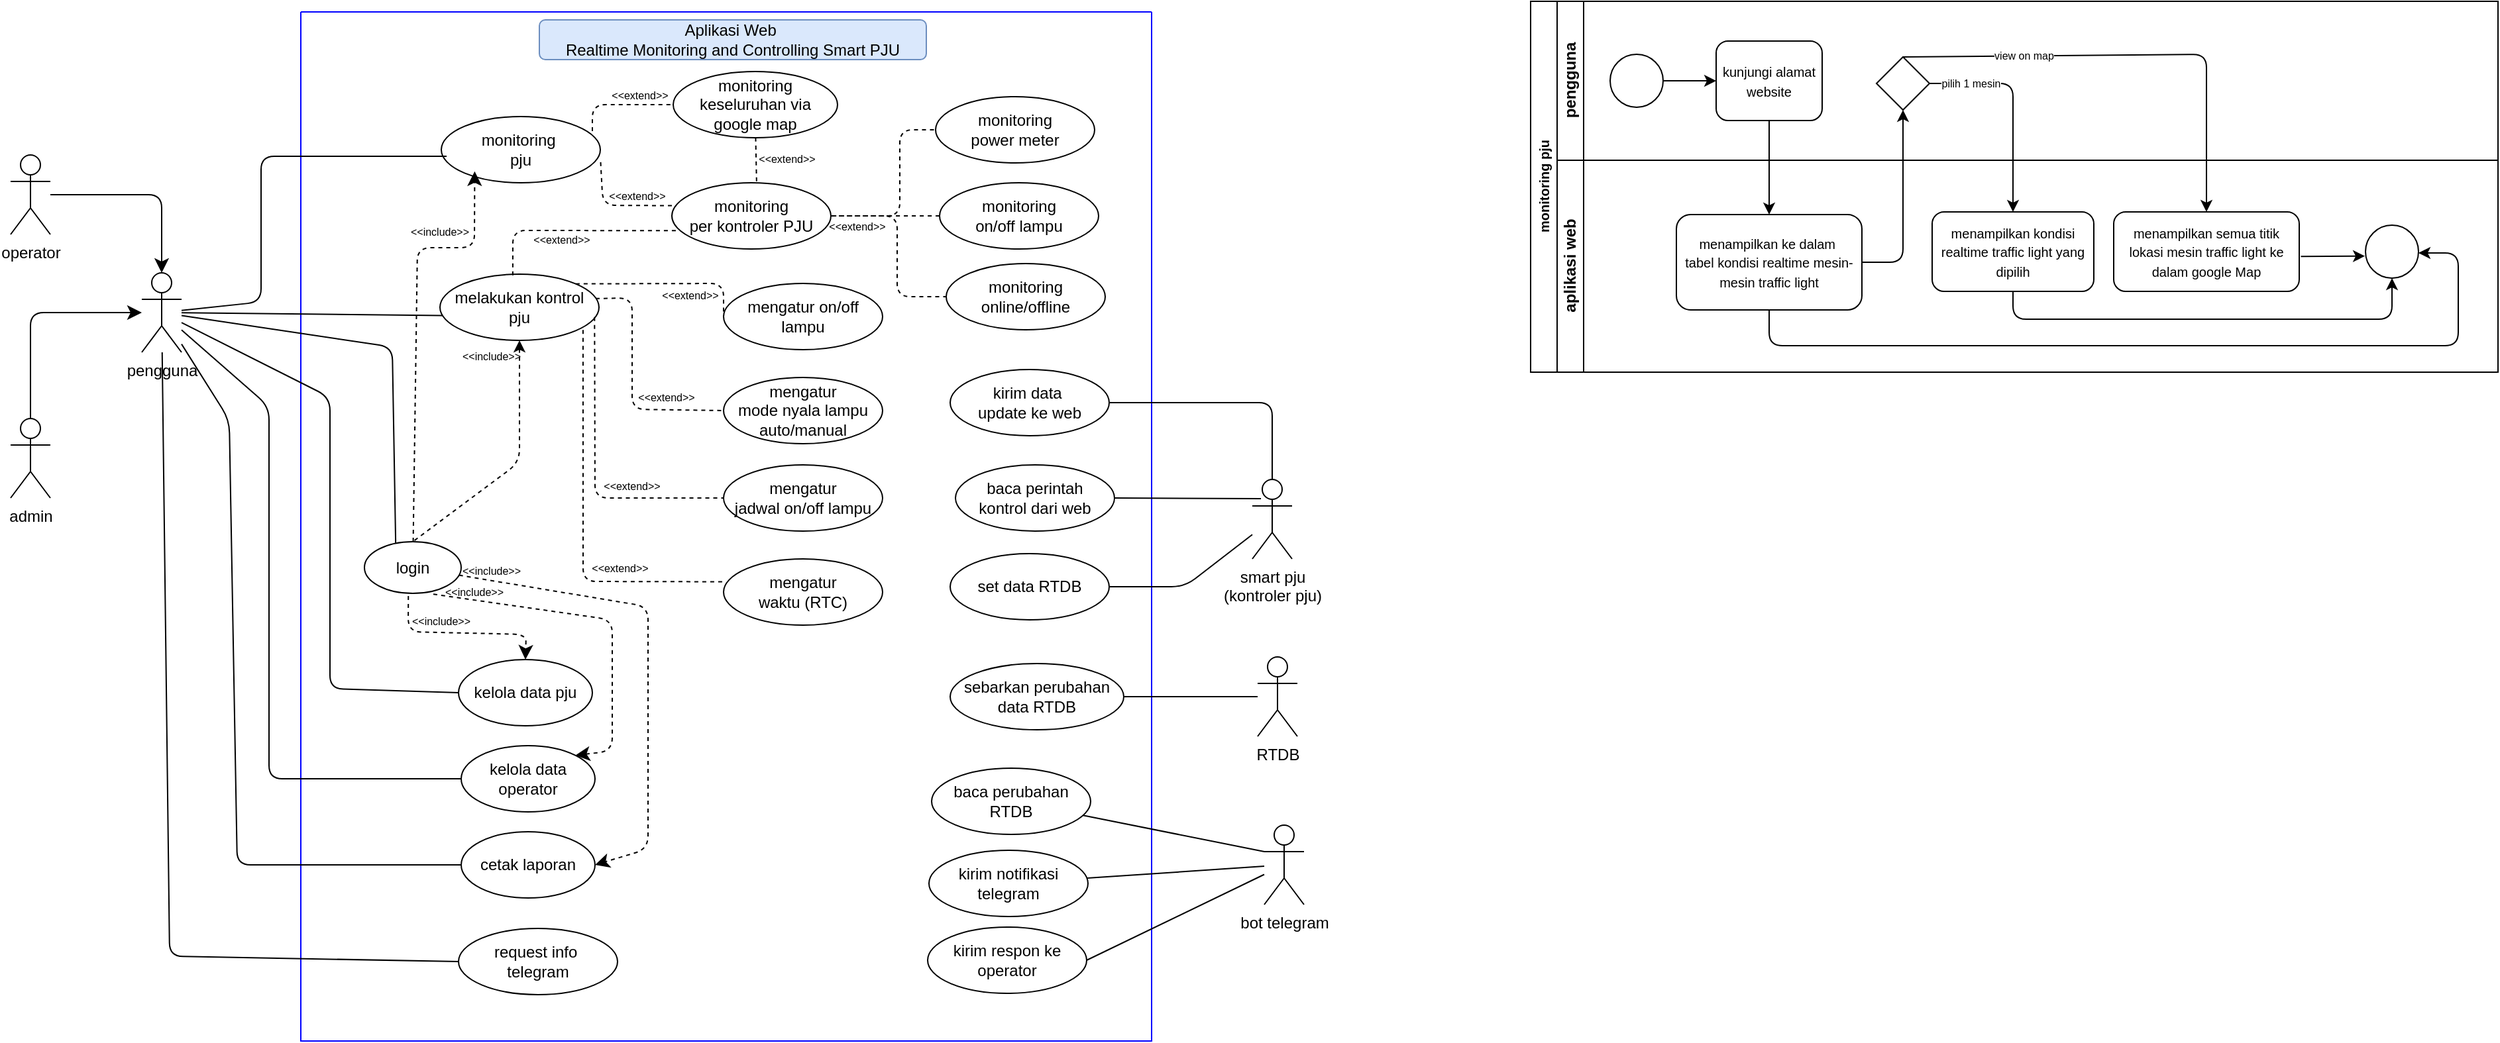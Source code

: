 <mxfile version="24.7.14">
  <diagram name="Page-1" id="pTCAznH1Ie4KXk48edHu">
    <mxGraphModel dx="1433" dy="589" grid="0" gridSize="10" guides="1" tooltips="1" connect="1" arrows="1" fold="1" page="0" pageScale="1" pageWidth="850" pageHeight="1100" math="0" shadow="0">
      <root>
        <mxCell id="0" />
        <mxCell id="1" parent="0" />
        <mxCell id="OZYJQrQI57N_s6W0lsTE-5" value="" style="swimlane;startSize=0;fillColor=#fff2cc;strokeColor=#0000FF;" parent="1" vertex="1">
          <mxGeometry x="230" y="101" width="642" height="777" as="geometry">
            <mxRectangle x="180" y="160" width="50" height="40" as="alternateBounds" />
          </mxGeometry>
        </mxCell>
        <mxCell id="OZYJQrQI57N_s6W0lsTE-6" value="monitoring&amp;nbsp;&lt;div&gt;pju&lt;/div&gt;" style="ellipse;whiteSpace=wrap;html=1;" parent="OZYJQrQI57N_s6W0lsTE-5" vertex="1">
          <mxGeometry x="106" y="79" width="120" height="50" as="geometry" />
        </mxCell>
        <mxCell id="OZYJQrQI57N_s6W0lsTE-140" style="edgeStyle=none;curved=0;rounded=1;orthogonalLoop=1;jettySize=auto;html=1;entryX=1;entryY=0;entryDx=0;entryDy=0;fontSize=12;startSize=8;endSize=8;dashed=1;exitX=0.712;exitY=1.016;exitDx=0;exitDy=0;exitPerimeter=0;" parent="OZYJQrQI57N_s6W0lsTE-5" source="OZYJQrQI57N_s6W0lsTE-7" target="OZYJQrQI57N_s6W0lsTE-69" edge="1">
          <mxGeometry relative="1" as="geometry">
            <Array as="points">
              <mxPoint x="235" y="459" />
              <mxPoint x="235" y="558" />
            </Array>
          </mxGeometry>
        </mxCell>
        <mxCell id="OZYJQrQI57N_s6W0lsTE-141" style="edgeStyle=none;curved=0;rounded=1;orthogonalLoop=1;jettySize=auto;html=1;entryX=1;entryY=0.5;entryDx=0;entryDy=0;fontSize=12;startSize=8;endSize=8;dashed=1;" parent="OZYJQrQI57N_s6W0lsTE-5" source="OZYJQrQI57N_s6W0lsTE-7" target="OZYJQrQI57N_s6W0lsTE-71" edge="1">
          <mxGeometry relative="1" as="geometry">
            <Array as="points">
              <mxPoint x="262" y="449" />
              <mxPoint x="262" y="632" />
            </Array>
          </mxGeometry>
        </mxCell>
        <mxCell id="OZYJQrQI57N_s6W0lsTE-7" value="login" style="ellipse;whiteSpace=wrap;html=1;" parent="OZYJQrQI57N_s6W0lsTE-5" vertex="1">
          <mxGeometry x="48" y="400" width="73" height="39" as="geometry" />
        </mxCell>
        <mxCell id="OZYJQrQI57N_s6W0lsTE-8" value="melakukan kontrol&lt;div&gt;pju&lt;/div&gt;" style="ellipse;whiteSpace=wrap;html=1;" parent="OZYJQrQI57N_s6W0lsTE-5" vertex="1">
          <mxGeometry x="105" y="198" width="120" height="50" as="geometry" />
        </mxCell>
        <mxCell id="OZYJQrQI57N_s6W0lsTE-9" value="" style="endArrow=none;dashed=1;html=1;rounded=1;exitX=0.5;exitY=1;exitDx=0;exitDy=0;entryX=0.5;entryY=0;entryDx=0;entryDy=0;startArrow=classic;startFill=1;curved=0;" parent="OZYJQrQI57N_s6W0lsTE-5" source="OZYJQrQI57N_s6W0lsTE-8" target="OZYJQrQI57N_s6W0lsTE-7" edge="1">
          <mxGeometry width="50" height="50" relative="1" as="geometry">
            <mxPoint x="169.36" y="303.75" as="sourcePoint" />
            <mxPoint x="169.64" y="207.35" as="targetPoint" />
            <Array as="points">
              <mxPoint x="165" y="340" />
            </Array>
          </mxGeometry>
        </mxCell>
        <mxCell id="OZYJQrQI57N_s6W0lsTE-10" value="&amp;lt;&amp;lt;include&amp;gt;&amp;gt;" style="text;html=1;align=center;verticalAlign=middle;whiteSpace=wrap;rounded=0;fontSize=8;" parent="OZYJQrQI57N_s6W0lsTE-5" vertex="1">
          <mxGeometry x="114" y="255" width="60" height="10" as="geometry" />
        </mxCell>
        <mxCell id="OZYJQrQI57N_s6W0lsTE-11" value="mengatur on/off lampu" style="ellipse;whiteSpace=wrap;html=1;" parent="OZYJQrQI57N_s6W0lsTE-5" vertex="1">
          <mxGeometry x="319" y="205" width="120" height="50" as="geometry" />
        </mxCell>
        <mxCell id="OZYJQrQI57N_s6W0lsTE-12" value="mengatur&lt;div&gt;mode nyala lampu auto/manual&lt;/div&gt;" style="ellipse;whiteSpace=wrap;html=1;" parent="OZYJQrQI57N_s6W0lsTE-5" vertex="1">
          <mxGeometry x="319" y="276" width="120" height="50" as="geometry" />
        </mxCell>
        <mxCell id="OZYJQrQI57N_s6W0lsTE-13" value="mengatur&lt;div&gt;jadwal on/off lampu&lt;/div&gt;" style="ellipse;whiteSpace=wrap;html=1;" parent="OZYJQrQI57N_s6W0lsTE-5" vertex="1">
          <mxGeometry x="319" y="342" width="120" height="50" as="geometry" />
        </mxCell>
        <mxCell id="OZYJQrQI57N_s6W0lsTE-14" value="mengatur&lt;div&gt;waktu (RTC)&lt;/div&gt;" style="ellipse;whiteSpace=wrap;html=1;" parent="OZYJQrQI57N_s6W0lsTE-5" vertex="1">
          <mxGeometry x="319" y="413" width="120" height="50" as="geometry" />
        </mxCell>
        <mxCell id="OZYJQrQI57N_s6W0lsTE-15" value="" style="endArrow=none;dashed=1;html=1;rounded=1;entryX=0;entryY=0.5;entryDx=0;entryDy=0;exitX=1;exitY=0;exitDx=0;exitDy=0;curved=0;" parent="OZYJQrQI57N_s6W0lsTE-5" source="OZYJQrQI57N_s6W0lsTE-8" target="OZYJQrQI57N_s6W0lsTE-11" edge="1">
          <mxGeometry width="50" height="50" relative="1" as="geometry">
            <mxPoint x="209" y="354" as="sourcePoint" />
            <mxPoint x="259" y="304" as="targetPoint" />
            <Array as="points">
              <mxPoint x="319" y="205" />
            </Array>
          </mxGeometry>
        </mxCell>
        <mxCell id="OZYJQrQI57N_s6W0lsTE-16" value="&amp;lt;&amp;lt;extend&amp;gt;&amp;gt;" style="text;html=1;align=center;verticalAlign=middle;whiteSpace=wrap;rounded=0;fontSize=8;" parent="OZYJQrQI57N_s6W0lsTE-5" vertex="1">
          <mxGeometry x="264" y="209" width="60" height="10" as="geometry" />
        </mxCell>
        <mxCell id="OZYJQrQI57N_s6W0lsTE-17" value="" style="endArrow=none;dashed=1;html=1;rounded=1;exitX=0.458;exitY=0.018;exitDx=0;exitDy=0;exitPerimeter=0;entryX=0.064;entryY=0.723;entryDx=0;entryDy=0;entryPerimeter=0;curved=0;" parent="OZYJQrQI57N_s6W0lsTE-5" source="OZYJQrQI57N_s6W0lsTE-8" target="OZYJQrQI57N_s6W0lsTE-27" edge="1">
          <mxGeometry width="50" height="50" relative="1" as="geometry">
            <mxPoint x="217" y="186" as="sourcePoint" />
            <mxPoint x="329" y="129" as="targetPoint" />
            <Array as="points">
              <mxPoint x="160" y="165" />
            </Array>
          </mxGeometry>
        </mxCell>
        <mxCell id="OZYJQrQI57N_s6W0lsTE-18" value="&amp;lt;&amp;lt;extend&amp;gt;&amp;gt;" style="text;html=1;align=center;verticalAlign=middle;whiteSpace=wrap;rounded=0;fontSize=8;" parent="OZYJQrQI57N_s6W0lsTE-5" vertex="1">
          <mxGeometry x="167" y="167" width="60" height="10" as="geometry" />
        </mxCell>
        <mxCell id="OZYJQrQI57N_s6W0lsTE-19" value="" style="endArrow=none;dashed=1;html=1;rounded=1;exitX=0.979;exitY=0.368;exitDx=0;exitDy=0;exitPerimeter=0;entryX=0;entryY=0.5;entryDx=0;entryDy=0;curved=0;" parent="OZYJQrQI57N_s6W0lsTE-5" source="OZYJQrQI57N_s6W0lsTE-8" target="OZYJQrQI57N_s6W0lsTE-12" edge="1">
          <mxGeometry width="50" height="50" relative="1" as="geometry">
            <mxPoint x="217" y="186" as="sourcePoint" />
            <mxPoint x="329" y="129" as="targetPoint" />
            <Array as="points">
              <mxPoint x="250" y="216" />
              <mxPoint x="250" y="300" />
            </Array>
          </mxGeometry>
        </mxCell>
        <mxCell id="OZYJQrQI57N_s6W0lsTE-20" value="" style="endArrow=none;dashed=1;html=1;rounded=1;exitX=0.972;exitY=0.648;exitDx=0;exitDy=0;exitPerimeter=0;entryX=0;entryY=0.5;entryDx=0;entryDy=0;curved=0;" parent="OZYJQrQI57N_s6W0lsTE-5" source="OZYJQrQI57N_s6W0lsTE-8" target="OZYJQrQI57N_s6W0lsTE-13" edge="1">
          <mxGeometry width="50" height="50" relative="1" as="geometry">
            <mxPoint x="232" y="197" as="sourcePoint" />
            <mxPoint x="331" y="208" as="targetPoint" />
            <Array as="points">
              <mxPoint x="222" y="367" />
            </Array>
          </mxGeometry>
        </mxCell>
        <mxCell id="OZYJQrQI57N_s6W0lsTE-21" value="" style="endArrow=none;dashed=1;html=1;rounded=1;exitX=0.908;exitY=0.842;exitDx=0;exitDy=0;exitPerimeter=0;entryX=0.017;entryY=0.345;entryDx=0;entryDy=0;entryPerimeter=0;curved=0;" parent="OZYJQrQI57N_s6W0lsTE-5" edge="1">
          <mxGeometry width="50" height="50" relative="1" as="geometry">
            <mxPoint x="212.96" y="240.1" as="sourcePoint" />
            <mxPoint x="320.04" y="430.25" as="targetPoint" />
            <Array as="points">
              <mxPoint x="213" y="430" />
            </Array>
          </mxGeometry>
        </mxCell>
        <mxCell id="OZYJQrQI57N_s6W0lsTE-22" value="&amp;lt;&amp;lt;extend&amp;gt;&amp;gt;" style="text;html=1;align=center;verticalAlign=middle;whiteSpace=wrap;rounded=0;fontSize=8;" parent="OZYJQrQI57N_s6W0lsTE-5" vertex="1">
          <mxGeometry x="246" y="286" width="60" height="10" as="geometry" />
        </mxCell>
        <mxCell id="OZYJQrQI57N_s6W0lsTE-23" value="&amp;lt;&amp;lt;extend&amp;gt;&amp;gt;" style="text;html=1;align=center;verticalAlign=middle;whiteSpace=wrap;rounded=0;fontSize=8;" parent="OZYJQrQI57N_s6W0lsTE-5" vertex="1">
          <mxGeometry x="220" y="353" width="60" height="10" as="geometry" />
        </mxCell>
        <mxCell id="OZYJQrQI57N_s6W0lsTE-24" value="&amp;lt;&amp;lt;extend&amp;gt;&amp;gt;" style="text;html=1;align=center;verticalAlign=middle;whiteSpace=wrap;rounded=0;fontSize=8;" parent="OZYJQrQI57N_s6W0lsTE-5" vertex="1">
          <mxGeometry x="211" y="415" width="60" height="10" as="geometry" />
        </mxCell>
        <mxCell id="OZYJQrQI57N_s6W0lsTE-25" value="Aplikasi Web&amp;nbsp;&lt;div&gt;Realtime Monitoring and Controlling Smart PJU&lt;/div&gt;" style="text;html=1;align=center;verticalAlign=middle;whiteSpace=wrap;rounded=1;fillColor=#dae8fc;strokeColor=#6c8ebf;fillStyle=solid;gradientColor=none;perimeterSpacing=0;strokeWidth=1;spacingTop=1;spacingBottom=1;" parent="OZYJQrQI57N_s6W0lsTE-5" vertex="1">
          <mxGeometry x="180" y="6" width="292" height="30" as="geometry" />
        </mxCell>
        <mxCell id="OZYJQrQI57N_s6W0lsTE-53" style="edgeStyle=none;curved=0;rounded=1;orthogonalLoop=1;jettySize=auto;html=1;exitX=1;exitY=0.5;exitDx=0;exitDy=0;entryX=0;entryY=0.5;entryDx=0;entryDy=0;fontSize=12;startSize=8;endSize=8;endArrow=none;endFill=0;dashed=1;" parent="OZYJQrQI57N_s6W0lsTE-5" source="OZYJQrQI57N_s6W0lsTE-27" target="OZYJQrQI57N_s6W0lsTE-52" edge="1">
          <mxGeometry relative="1" as="geometry">
            <Array as="points">
              <mxPoint x="452" y="154" />
              <mxPoint x="452" y="89" />
            </Array>
          </mxGeometry>
        </mxCell>
        <mxCell id="OZYJQrQI57N_s6W0lsTE-26" value="monitoring keseluruhan via&lt;div&gt;google map&lt;/div&gt;" style="ellipse;whiteSpace=wrap;html=1;" parent="OZYJQrQI57N_s6W0lsTE-5" vertex="1">
          <mxGeometry x="281" y="45" width="124" height="50" as="geometry" />
        </mxCell>
        <mxCell id="OZYJQrQI57N_s6W0lsTE-27" value="monitoring&lt;div&gt;per kontroler PJU&lt;/div&gt;" style="ellipse;whiteSpace=wrap;html=1;" parent="OZYJQrQI57N_s6W0lsTE-5" vertex="1">
          <mxGeometry x="280" y="129" width="120" height="50" as="geometry" />
        </mxCell>
        <mxCell id="OZYJQrQI57N_s6W0lsTE-28" value="" style="endArrow=none;dashed=1;html=1;rounded=1;entryX=0;entryY=0.5;entryDx=0;entryDy=0;exitX=0.95;exitY=0.22;exitDx=0;exitDy=0;exitPerimeter=0;curved=0;" parent="OZYJQrQI57N_s6W0lsTE-5" source="OZYJQrQI57N_s6W0lsTE-6" target="OZYJQrQI57N_s6W0lsTE-26" edge="1">
          <mxGeometry width="50" height="50" relative="1" as="geometry">
            <mxPoint x="210" y="100" as="sourcePoint" />
            <mxPoint x="260" y="50" as="targetPoint" />
            <Array as="points">
              <mxPoint x="220" y="70" />
            </Array>
          </mxGeometry>
        </mxCell>
        <mxCell id="OZYJQrQI57N_s6W0lsTE-29" value="" style="endArrow=none;dashed=1;html=1;rounded=1;exitX=1.002;exitY=0.689;exitDx=0;exitDy=0;exitPerimeter=0;entryX=0.025;entryY=0.346;entryDx=0;entryDy=0;entryPerimeter=0;curved=0;" parent="OZYJQrQI57N_s6W0lsTE-5" source="OZYJQrQI57N_s6W0lsTE-6" target="OZYJQrQI57N_s6W0lsTE-27" edge="1">
          <mxGeometry width="50" height="50" relative="1" as="geometry">
            <mxPoint x="170" y="209" as="sourcePoint" />
            <mxPoint x="290" y="159" as="targetPoint" />
            <Array as="points">
              <mxPoint x="228" y="146" />
            </Array>
          </mxGeometry>
        </mxCell>
        <mxCell id="OZYJQrQI57N_s6W0lsTE-30" value="&amp;lt;&amp;lt;extend&amp;gt;&amp;gt;" style="text;html=1;align=center;verticalAlign=middle;whiteSpace=wrap;rounded=0;fontSize=8;" parent="OZYJQrQI57N_s6W0lsTE-5" vertex="1">
          <mxGeometry x="226" y="58" width="60" height="10" as="geometry" />
        </mxCell>
        <mxCell id="OZYJQrQI57N_s6W0lsTE-31" value="&amp;lt;&amp;lt;extend&amp;gt;&amp;gt;" style="text;html=1;align=center;verticalAlign=middle;whiteSpace=wrap;rounded=0;fontSize=8;" parent="OZYJQrQI57N_s6W0lsTE-5" vertex="1">
          <mxGeometry x="224" y="134" width="60" height="10" as="geometry" />
        </mxCell>
        <mxCell id="OZYJQrQI57N_s6W0lsTE-48" style="edgeStyle=none;curved=0;rounded=1;orthogonalLoop=1;jettySize=auto;html=1;entryX=0.21;entryY=0.828;entryDx=0;entryDy=0;entryPerimeter=0;fontSize=12;startSize=8;endSize=8;dashed=1;" parent="OZYJQrQI57N_s6W0lsTE-5" source="OZYJQrQI57N_s6W0lsTE-7" target="OZYJQrQI57N_s6W0lsTE-6" edge="1">
          <mxGeometry relative="1" as="geometry">
            <Array as="points">
              <mxPoint x="88" y="178" />
              <mxPoint x="131" y="178" />
            </Array>
          </mxGeometry>
        </mxCell>
        <mxCell id="OZYJQrQI57N_s6W0lsTE-49" value="&amp;lt;&amp;lt;include&amp;gt;&amp;gt;" style="text;html=1;align=center;verticalAlign=middle;whiteSpace=wrap;rounded=0;fontSize=8;" parent="OZYJQrQI57N_s6W0lsTE-5" vertex="1">
          <mxGeometry x="75" y="161" width="60" height="10" as="geometry" />
        </mxCell>
        <mxCell id="OZYJQrQI57N_s6W0lsTE-32" value="kirim data&amp;nbsp;&lt;div&gt;update ke web&lt;/div&gt;" style="ellipse;whiteSpace=wrap;html=1;" parent="OZYJQrQI57N_s6W0lsTE-5" vertex="1">
          <mxGeometry x="490" y="270" width="120" height="50" as="geometry" />
        </mxCell>
        <mxCell id="OZYJQrQI57N_s6W0lsTE-33" value="baca perintah&lt;div&gt;kontrol dari web&lt;/div&gt;" style="ellipse;whiteSpace=wrap;html=1;" parent="OZYJQrQI57N_s6W0lsTE-5" vertex="1">
          <mxGeometry x="494" y="342" width="120" height="50" as="geometry" />
        </mxCell>
        <mxCell id="OZYJQrQI57N_s6W0lsTE-131" style="edgeStyle=none;curved=0;rounded=1;orthogonalLoop=1;jettySize=auto;html=1;entryX=1;entryY=0.5;entryDx=0;entryDy=0;fontSize=12;startSize=8;endSize=8;endArrow=none;endFill=0;" parent="OZYJQrQI57N_s6W0lsTE-5" source="OZYJQrQI57N_s6W0lsTE-39" target="OZYJQrQI57N_s6W0lsTE-130" edge="1">
          <mxGeometry relative="1" as="geometry">
            <Array as="points">
              <mxPoint x="667" y="434" />
            </Array>
          </mxGeometry>
        </mxCell>
        <mxCell id="OZYJQrQI57N_s6W0lsTE-39" value="smart pju&lt;div&gt;(kontroler pju)&lt;/div&gt;" style="shape=umlActor;verticalLabelPosition=bottom;verticalAlign=top;html=1;outlineConnect=0;" parent="OZYJQrQI57N_s6W0lsTE-5" vertex="1">
          <mxGeometry x="718" y="353" width="30" height="60" as="geometry" />
        </mxCell>
        <mxCell id="OZYJQrQI57N_s6W0lsTE-40" value="" style="endArrow=none;html=1;rounded=1;entryX=0.5;entryY=0;entryDx=0;entryDy=0;entryPerimeter=0;exitX=1;exitY=0.5;exitDx=0;exitDy=0;curved=0;" parent="OZYJQrQI57N_s6W0lsTE-5" source="OZYJQrQI57N_s6W0lsTE-32" target="OZYJQrQI57N_s6W0lsTE-39" edge="1">
          <mxGeometry width="50" height="50" relative="1" as="geometry">
            <mxPoint x="510" y="475" as="sourcePoint" />
            <mxPoint x="560" y="425" as="targetPoint" />
            <Array as="points">
              <mxPoint x="733" y="295" />
            </Array>
          </mxGeometry>
        </mxCell>
        <mxCell id="OZYJQrQI57N_s6W0lsTE-41" value="" style="endArrow=none;html=1;rounded=1;curved=0;exitX=1;exitY=0.5;exitDx=0;exitDy=0;entryX=0.218;entryY=0.242;entryDx=0;entryDy=0;entryPerimeter=0;" parent="OZYJQrQI57N_s6W0lsTE-5" source="OZYJQrQI57N_s6W0lsTE-33" target="OZYJQrQI57N_s6W0lsTE-39" edge="1">
          <mxGeometry width="50" height="50" relative="1" as="geometry">
            <mxPoint x="640" y="355" as="sourcePoint" />
            <mxPoint x="710" y="367" as="targetPoint" />
            <Array as="points" />
          </mxGeometry>
        </mxCell>
        <mxCell id="OZYJQrQI57N_s6W0lsTE-50" value="monitoring&lt;div&gt;online/offline&lt;/div&gt;" style="ellipse;whiteSpace=wrap;html=1;" parent="OZYJQrQI57N_s6W0lsTE-5" vertex="1">
          <mxGeometry x="487" y="190" width="120" height="50" as="geometry" />
        </mxCell>
        <mxCell id="OZYJQrQI57N_s6W0lsTE-61" style="edgeStyle=none;curved=1;rounded=0;orthogonalLoop=1;jettySize=auto;html=1;fontSize=12;startSize=8;endSize=8;dashed=1;endArrow=none;endFill=0;" parent="OZYJQrQI57N_s6W0lsTE-5" source="OZYJQrQI57N_s6W0lsTE-51" target="OZYJQrQI57N_s6W0lsTE-27" edge="1">
          <mxGeometry relative="1" as="geometry" />
        </mxCell>
        <mxCell id="OZYJQrQI57N_s6W0lsTE-51" value="monitoring&lt;div&gt;on/off lampu&lt;/div&gt;" style="ellipse;whiteSpace=wrap;html=1;" parent="OZYJQrQI57N_s6W0lsTE-5" vertex="1">
          <mxGeometry x="482" y="129" width="120" height="50" as="geometry" />
        </mxCell>
        <mxCell id="OZYJQrQI57N_s6W0lsTE-52" value="monitoring&lt;div&gt;power meter&lt;/div&gt;" style="ellipse;whiteSpace=wrap;html=1;" parent="OZYJQrQI57N_s6W0lsTE-5" vertex="1">
          <mxGeometry x="479" y="64" width="120" height="50" as="geometry" />
        </mxCell>
        <mxCell id="OZYJQrQI57N_s6W0lsTE-54" value="kelola data pju" style="ellipse;whiteSpace=wrap;html=1;" parent="OZYJQrQI57N_s6W0lsTE-5" vertex="1">
          <mxGeometry x="119" y="489" width="101" height="50" as="geometry" />
        </mxCell>
        <mxCell id="OZYJQrQI57N_s6W0lsTE-55" style="edgeStyle=none;curved=0;rounded=1;orthogonalLoop=1;jettySize=auto;html=1;entryX=0.5;entryY=0;entryDx=0;entryDy=0;fontSize=12;startSize=8;endSize=8;dashed=1;exitX=0.454;exitY=1.052;exitDx=0;exitDy=0;exitPerimeter=0;" parent="OZYJQrQI57N_s6W0lsTE-5" source="OZYJQrQI57N_s6W0lsTE-7" target="OZYJQrQI57N_s6W0lsTE-54" edge="1">
          <mxGeometry relative="1" as="geometry">
            <Array as="points">
              <mxPoint x="81" y="468" />
              <mxPoint x="170" y="470" />
            </Array>
          </mxGeometry>
        </mxCell>
        <mxCell id="OZYJQrQI57N_s6W0lsTE-58" style="edgeStyle=none;curved=1;rounded=0;orthogonalLoop=1;jettySize=auto;html=1;entryX=0.533;entryY=0.022;entryDx=0;entryDy=0;entryPerimeter=0;fontSize=12;startSize=8;endSize=8;dashed=1;endArrow=none;endFill=0;" parent="OZYJQrQI57N_s6W0lsTE-5" source="OZYJQrQI57N_s6W0lsTE-26" target="OZYJQrQI57N_s6W0lsTE-27" edge="1">
          <mxGeometry relative="1" as="geometry" />
        </mxCell>
        <mxCell id="OZYJQrQI57N_s6W0lsTE-59" style="edgeStyle=none;curved=0;rounded=1;orthogonalLoop=1;jettySize=auto;html=1;exitX=1;exitY=0.5;exitDx=0;exitDy=0;entryX=0;entryY=0.5;entryDx=0;entryDy=0;fontSize=12;startSize=8;endSize=8;endArrow=none;endFill=0;dashed=1;" parent="OZYJQrQI57N_s6W0lsTE-5" source="OZYJQrQI57N_s6W0lsTE-27" target="OZYJQrQI57N_s6W0lsTE-50" edge="1">
          <mxGeometry relative="1" as="geometry">
            <mxPoint x="410" y="164" as="sourcePoint" />
            <mxPoint x="489" y="99" as="targetPoint" />
            <Array as="points">
              <mxPoint x="450" y="154" />
              <mxPoint x="450" y="215" />
            </Array>
          </mxGeometry>
        </mxCell>
        <mxCell id="OZYJQrQI57N_s6W0lsTE-60" value="&amp;lt;&amp;lt;extend&amp;gt;&amp;gt;" style="text;html=1;align=center;verticalAlign=middle;whiteSpace=wrap;rounded=0;fontSize=8;" parent="OZYJQrQI57N_s6W0lsTE-5" vertex="1">
          <mxGeometry x="390" y="157" width="60" height="10" as="geometry" />
        </mxCell>
        <mxCell id="OZYJQrQI57N_s6W0lsTE-62" value="&amp;lt;&amp;lt;extend&amp;gt;&amp;gt;" style="text;html=1;align=center;verticalAlign=middle;whiteSpace=wrap;rounded=0;fontSize=8;" parent="OZYJQrQI57N_s6W0lsTE-5" vertex="1">
          <mxGeometry x="337" y="106" width="60" height="10" as="geometry" />
        </mxCell>
        <mxCell id="OZYJQrQI57N_s6W0lsTE-63" value="&amp;lt;&amp;lt;include&amp;gt;&amp;gt;" style="text;html=1;align=center;verticalAlign=middle;whiteSpace=wrap;rounded=0;fontSize=8;" parent="OZYJQrQI57N_s6W0lsTE-5" vertex="1">
          <mxGeometry x="76" y="455" width="60" height="10" as="geometry" />
        </mxCell>
        <mxCell id="OZYJQrQI57N_s6W0lsTE-69" value="kelola data operator" style="ellipse;whiteSpace=wrap;html=1;" parent="OZYJQrQI57N_s6W0lsTE-5" vertex="1">
          <mxGeometry x="121" y="554" width="101" height="50" as="geometry" />
        </mxCell>
        <mxCell id="OZYJQrQI57N_s6W0lsTE-71" value="cetak laporan" style="ellipse;whiteSpace=wrap;html=1;" parent="OZYJQrQI57N_s6W0lsTE-5" vertex="1">
          <mxGeometry x="121" y="619" width="101" height="50" as="geometry" />
        </mxCell>
        <mxCell id="OZYJQrQI57N_s6W0lsTE-124" value="kirim notifikasi&lt;div&gt;telegram&lt;/div&gt;" style="ellipse;whiteSpace=wrap;html=1;" parent="OZYJQrQI57N_s6W0lsTE-5" vertex="1">
          <mxGeometry x="474" y="633" width="120" height="50" as="geometry" />
        </mxCell>
        <mxCell id="OZYJQrQI57N_s6W0lsTE-129" value="request info&amp;nbsp;&lt;div&gt;telegram&lt;/div&gt;" style="ellipse;whiteSpace=wrap;html=1;" parent="OZYJQrQI57N_s6W0lsTE-5" vertex="1">
          <mxGeometry x="119" y="692" width="120" height="50" as="geometry" />
        </mxCell>
        <mxCell id="OZYJQrQI57N_s6W0lsTE-130" value="set data RTDB" style="ellipse;whiteSpace=wrap;html=1;" parent="OZYJQrQI57N_s6W0lsTE-5" vertex="1">
          <mxGeometry x="490" y="409" width="120" height="50" as="geometry" />
        </mxCell>
        <mxCell id="OZYJQrQI57N_s6W0lsTE-133" value="sebarkan perubahan data RTDB" style="ellipse;whiteSpace=wrap;html=1;" parent="OZYJQrQI57N_s6W0lsTE-5" vertex="1">
          <mxGeometry x="490" y="492" width="131" height="50" as="geometry" />
        </mxCell>
        <mxCell id="OZYJQrQI57N_s6W0lsTE-135" value="kirim respon ke operator" style="ellipse;whiteSpace=wrap;html=1;" parent="OZYJQrQI57N_s6W0lsTE-5" vertex="1">
          <mxGeometry x="473" y="691" width="120" height="50" as="geometry" />
        </mxCell>
        <mxCell id="OZYJQrQI57N_s6W0lsTE-138" value="baca perubahan RTDB" style="ellipse;whiteSpace=wrap;html=1;" parent="OZYJQrQI57N_s6W0lsTE-5" vertex="1">
          <mxGeometry x="476" y="571" width="120" height="50" as="geometry" />
        </mxCell>
        <mxCell id="OZYJQrQI57N_s6W0lsTE-142" value="&amp;lt;&amp;lt;include&amp;gt;&amp;gt;" style="text;html=1;align=center;verticalAlign=middle;whiteSpace=wrap;rounded=0;fontSize=8;" parent="OZYJQrQI57N_s6W0lsTE-5" vertex="1">
          <mxGeometry x="114" y="417" width="60" height="10" as="geometry" />
        </mxCell>
        <mxCell id="OZYJQrQI57N_s6W0lsTE-143" value="&amp;lt;&amp;lt;include&amp;gt;&amp;gt;" style="text;html=1;align=center;verticalAlign=middle;whiteSpace=wrap;rounded=0;fontSize=8;" parent="OZYJQrQI57N_s6W0lsTE-5" vertex="1">
          <mxGeometry x="101" y="433" width="60" height="10" as="geometry" />
        </mxCell>
        <mxCell id="OZYJQrQI57N_s6W0lsTE-47" style="edgeStyle=none;curved=0;rounded=1;orthogonalLoop=1;jettySize=auto;html=1;fontSize=12;startSize=8;endSize=8;endArrow=none;endFill=0;entryX=0.323;entryY=0.024;entryDx=0;entryDy=0;entryPerimeter=0;" parent="1" source="OZYJQrQI57N_s6W0lsTE-34" target="OZYJQrQI57N_s6W0lsTE-7" edge="1">
          <mxGeometry relative="1" as="geometry">
            <Array as="points">
              <mxPoint x="299" y="354" />
            </Array>
          </mxGeometry>
        </mxCell>
        <mxCell id="OZYJQrQI57N_s6W0lsTE-57" style="edgeStyle=none;curved=0;rounded=1;orthogonalLoop=1;jettySize=auto;html=1;entryX=0;entryY=0.5;entryDx=0;entryDy=0;fontSize=12;startSize=8;endSize=8;endArrow=none;endFill=0;" parent="1" source="OZYJQrQI57N_s6W0lsTE-34" target="OZYJQrQI57N_s6W0lsTE-54" edge="1">
          <mxGeometry relative="1" as="geometry">
            <Array as="points">
              <mxPoint x="252" y="392" />
              <mxPoint x="252" y="612" />
            </Array>
          </mxGeometry>
        </mxCell>
        <mxCell id="OZYJQrQI57N_s6W0lsTE-70" style="edgeStyle=none;curved=0;rounded=1;orthogonalLoop=1;jettySize=auto;html=1;entryX=0;entryY=0.5;entryDx=0;entryDy=0;fontSize=12;startSize=8;endSize=8;endArrow=none;endFill=0;" parent="1" source="OZYJQrQI57N_s6W0lsTE-34" target="OZYJQrQI57N_s6W0lsTE-69" edge="1">
          <mxGeometry relative="1" as="geometry">
            <Array as="points">
              <mxPoint x="206" y="399" />
              <mxPoint x="206" y="680" />
            </Array>
          </mxGeometry>
        </mxCell>
        <mxCell id="OZYJQrQI57N_s6W0lsTE-72" style="edgeStyle=none;curved=0;rounded=1;orthogonalLoop=1;jettySize=auto;html=1;entryX=0;entryY=0.5;entryDx=0;entryDy=0;fontSize=12;startSize=8;endSize=8;endArrow=none;endFill=0;" parent="1" source="OZYJQrQI57N_s6W0lsTE-34" target="OZYJQrQI57N_s6W0lsTE-71" edge="1">
          <mxGeometry relative="1" as="geometry">
            <Array as="points">
              <mxPoint x="176" y="409" />
              <mxPoint x="182" y="745" />
            </Array>
          </mxGeometry>
        </mxCell>
        <mxCell id="OZYJQrQI57N_s6W0lsTE-136" style="edgeStyle=none;curved=0;rounded=1;orthogonalLoop=1;jettySize=auto;html=1;entryX=0;entryY=0.5;entryDx=0;entryDy=0;fontSize=12;startSize=8;endSize=8;endArrow=none;endFill=0;" parent="1" source="OZYJQrQI57N_s6W0lsTE-34" target="OZYJQrQI57N_s6W0lsTE-129" edge="1">
          <mxGeometry relative="1" as="geometry">
            <Array as="points">
              <mxPoint x="131" y="814" />
            </Array>
          </mxGeometry>
        </mxCell>
        <mxCell id="OZYJQrQI57N_s6W0lsTE-34" value="pengguna" style="shape=umlActor;verticalLabelPosition=bottom;verticalAlign=top;html=1;outlineConnect=0;" parent="1" vertex="1">
          <mxGeometry x="110" y="298" width="30" height="60" as="geometry" />
        </mxCell>
        <mxCell id="OZYJQrQI57N_s6W0lsTE-35" value="" style="endArrow=none;html=1;rounded=1;curved=0;" parent="1" source="OZYJQrQI57N_s6W0lsTE-34" edge="1">
          <mxGeometry width="50" height="50" relative="1" as="geometry">
            <mxPoint x="140" y="320" as="sourcePoint" />
            <mxPoint x="340" y="210" as="targetPoint" />
            <Array as="points">
              <mxPoint x="200" y="320" />
              <mxPoint x="200" y="210" />
            </Array>
          </mxGeometry>
        </mxCell>
        <mxCell id="OZYJQrQI57N_s6W0lsTE-36" value="" style="endArrow=none;html=1;rounded=0;entryX=0.015;entryY=0.625;entryDx=0;entryDy=0;entryPerimeter=0;" parent="1" source="OZYJQrQI57N_s6W0lsTE-34" target="OZYJQrQI57N_s6W0lsTE-8" edge="1">
          <mxGeometry width="50" height="50" relative="1" as="geometry">
            <mxPoint x="240" y="310" as="sourcePoint" />
            <mxPoint x="290" y="260" as="targetPoint" />
          </mxGeometry>
        </mxCell>
        <mxCell id="OZYJQrQI57N_s6W0lsTE-67" style="edgeStyle=none;curved=0;rounded=1;orthogonalLoop=1;jettySize=auto;html=1;fontSize=12;startSize=8;endSize=8;entryX=0.5;entryY=0;entryDx=0;entryDy=0;entryPerimeter=0;" parent="1" source="OZYJQrQI57N_s6W0lsTE-64" target="OZYJQrQI57N_s6W0lsTE-34" edge="1">
          <mxGeometry relative="1" as="geometry">
            <Array as="points">
              <mxPoint x="125" y="239" />
            </Array>
          </mxGeometry>
        </mxCell>
        <mxCell id="OZYJQrQI57N_s6W0lsTE-64" value="operator" style="shape=umlActor;verticalLabelPosition=bottom;verticalAlign=top;html=1;outlineConnect=0;" parent="1" vertex="1">
          <mxGeometry x="11" y="209" width="30" height="60" as="geometry" />
        </mxCell>
        <mxCell id="OZYJQrQI57N_s6W0lsTE-68" style="edgeStyle=none;curved=0;rounded=1;orthogonalLoop=1;jettySize=auto;html=1;fontSize=12;startSize=8;endSize=8;" parent="1" source="OZYJQrQI57N_s6W0lsTE-66" target="OZYJQrQI57N_s6W0lsTE-34" edge="1">
          <mxGeometry relative="1" as="geometry">
            <Array as="points">
              <mxPoint x="26" y="328" />
            </Array>
          </mxGeometry>
        </mxCell>
        <mxCell id="OZYJQrQI57N_s6W0lsTE-66" value="admin" style="shape=umlActor;verticalLabelPosition=bottom;verticalAlign=top;html=1;outlineConnect=0;" parent="1" vertex="1">
          <mxGeometry x="11" y="408" width="30" height="60" as="geometry" />
        </mxCell>
        <mxCell id="OZYJQrQI57N_s6W0lsTE-127" style="edgeStyle=none;curved=1;rounded=0;orthogonalLoop=1;jettySize=auto;html=1;fontSize=12;startSize=8;endSize=8;endArrow=none;endFill=0;" parent="1" source="OZYJQrQI57N_s6W0lsTE-73" target="OZYJQrQI57N_s6W0lsTE-124" edge="1">
          <mxGeometry relative="1" as="geometry" />
        </mxCell>
        <mxCell id="OZYJQrQI57N_s6W0lsTE-73" value="bot telegram" style="shape=umlActor;verticalLabelPosition=bottom;verticalAlign=top;html=1;outlineConnect=0;" parent="1" vertex="1">
          <mxGeometry x="957" y="715" width="30" height="60" as="geometry" />
        </mxCell>
        <mxCell id="OZYJQrQI57N_s6W0lsTE-74" value="RTDB" style="shape=umlActor;verticalLabelPosition=bottom;verticalAlign=top;html=1;outlineConnect=0;" parent="1" vertex="1">
          <mxGeometry x="952" y="588" width="30" height="60" as="geometry" />
        </mxCell>
        <mxCell id="OZYJQrQI57N_s6W0lsTE-134" style="edgeStyle=none;curved=0;rounded=1;orthogonalLoop=1;jettySize=auto;html=1;fontSize=12;startSize=8;endSize=8;endArrow=none;endFill=0;" parent="1" source="OZYJQrQI57N_s6W0lsTE-133" target="OZYJQrQI57N_s6W0lsTE-74" edge="1">
          <mxGeometry relative="1" as="geometry" />
        </mxCell>
        <mxCell id="OZYJQrQI57N_s6W0lsTE-137" style="edgeStyle=none;curved=1;rounded=0;orthogonalLoop=1;jettySize=auto;html=1;fontSize=12;startSize=8;endSize=8;endArrow=none;endFill=0;exitX=1;exitY=0.5;exitDx=0;exitDy=0;" parent="1" source="OZYJQrQI57N_s6W0lsTE-135" target="OZYJQrQI57N_s6W0lsTE-73" edge="1">
          <mxGeometry relative="1" as="geometry" />
        </mxCell>
        <mxCell id="OZYJQrQI57N_s6W0lsTE-139" style="edgeStyle=none;curved=1;rounded=0;orthogonalLoop=1;jettySize=auto;html=1;entryX=0;entryY=0.333;entryDx=0;entryDy=0;entryPerimeter=0;fontSize=12;startSize=8;endSize=8;endArrow=none;endFill=0;" parent="1" source="OZYJQrQI57N_s6W0lsTE-138" target="OZYJQrQI57N_s6W0lsTE-73" edge="1">
          <mxGeometry relative="1" as="geometry" />
        </mxCell>
        <mxCell id="EM2RPaBhtGXEIb8CFqXa-1" value="monitoring pju" style="swimlane;html=1;childLayout=stackLayout;resizeParent=1;resizeParentMax=0;horizontal=0;startSize=20;horizontalStack=0;fontSize=10;" vertex="1" parent="1">
          <mxGeometry x="1158" y="93" width="730" height="280" as="geometry" />
        </mxCell>
        <mxCell id="EM2RPaBhtGXEIb8CFqXa-2" value="" style="edgeStyle=orthogonalEdgeStyle;rounded=0;orthogonalLoop=1;jettySize=auto;html=1;endArrow=classic;endFill=1;" edge="1" parent="EM2RPaBhtGXEIb8CFqXa-1" source="EM2RPaBhtGXEIb8CFqXa-6" target="EM2RPaBhtGXEIb8CFqXa-14">
          <mxGeometry relative="1" as="geometry" />
        </mxCell>
        <mxCell id="EM2RPaBhtGXEIb8CFqXa-3" value="pengguna" style="swimlane;html=1;startSize=20;horizontal=0;" vertex="1" parent="EM2RPaBhtGXEIb8CFqXa-1">
          <mxGeometry x="20" width="710" height="120" as="geometry" />
        </mxCell>
        <mxCell id="EM2RPaBhtGXEIb8CFqXa-4" value="" style="edgeStyle=orthogonalEdgeStyle;rounded=0;orthogonalLoop=1;jettySize=auto;html=1;" edge="1" parent="EM2RPaBhtGXEIb8CFqXa-3" source="EM2RPaBhtGXEIb8CFqXa-5" target="EM2RPaBhtGXEIb8CFqXa-6">
          <mxGeometry relative="1" as="geometry" />
        </mxCell>
        <mxCell id="EM2RPaBhtGXEIb8CFqXa-5" value="" style="ellipse;whiteSpace=wrap;html=1;" vertex="1" parent="EM2RPaBhtGXEIb8CFqXa-3">
          <mxGeometry x="40" y="40" width="40" height="40" as="geometry" />
        </mxCell>
        <mxCell id="EM2RPaBhtGXEIb8CFqXa-6" value="&lt;font style=&quot;font-size: 10px;&quot;&gt;kunjungi alamat website&lt;/font&gt;" style="rounded=1;whiteSpace=wrap;html=1;fontFamily=Helvetica;fontSize=12;fontColor=#000000;align=center;" vertex="1" parent="EM2RPaBhtGXEIb8CFqXa-3">
          <mxGeometry x="120" y="30" width="80" height="60" as="geometry" />
        </mxCell>
        <mxCell id="EM2RPaBhtGXEIb8CFqXa-7" value="" style="strokeWidth=1;html=1;shape=mxgraph.flowchart.decision;whiteSpace=wrap;" vertex="1" parent="EM2RPaBhtGXEIb8CFqXa-3">
          <mxGeometry x="241" y="42" width="40" height="40" as="geometry" />
        </mxCell>
        <mxCell id="EM2RPaBhtGXEIb8CFqXa-8" value="" style="endArrow=classic;html=1;rounded=1;entryX=0.5;entryY=0;entryDx=0;entryDy=0;exitX=1;exitY=0.5;exitDx=0;exitDy=0;curved=0;exitPerimeter=0;" edge="1" parent="EM2RPaBhtGXEIb8CFqXa-1" source="EM2RPaBhtGXEIb8CFqXa-7" target="EM2RPaBhtGXEIb8CFqXa-17">
          <mxGeometry width="50" height="50" relative="1" as="geometry">
            <mxPoint x="304" y="60" as="sourcePoint" />
            <mxPoint x="434" y="150" as="targetPoint" />
            <Array as="points">
              <mxPoint x="364" y="62" />
            </Array>
          </mxGeometry>
        </mxCell>
        <mxCell id="EM2RPaBhtGXEIb8CFqXa-9" value="pilih 1 mesin" style="edgeLabel;html=1;align=center;verticalAlign=middle;resizable=0;points=[];fontSize=8;" vertex="1" connectable="0" parent="EM2RPaBhtGXEIb8CFqXa-8">
          <mxGeometry x="-0.521" y="-1" relative="1" as="geometry">
            <mxPoint x="-8" y="-1" as="offset" />
          </mxGeometry>
        </mxCell>
        <mxCell id="EM2RPaBhtGXEIb8CFqXa-10" value="" style="edgeStyle=orthogonalEdgeStyle;rounded=1;orthogonalLoop=1;jettySize=auto;html=1;curved=0;exitX=1;exitY=0.5;exitDx=0;exitDy=0;entryX=0.5;entryY=1;entryDx=0;entryDy=0;entryPerimeter=0;" edge="1" parent="EM2RPaBhtGXEIb8CFqXa-1" source="EM2RPaBhtGXEIb8CFqXa-14" target="EM2RPaBhtGXEIb8CFqXa-7">
          <mxGeometry relative="1" as="geometry">
            <mxPoint x="220" y="179" as="sourcePoint" />
            <mxPoint x="279" y="80" as="targetPoint" />
          </mxGeometry>
        </mxCell>
        <mxCell id="EM2RPaBhtGXEIb8CFqXa-11" value="" style="endArrow=classic;html=1;rounded=1;entryX=0.5;entryY=0;entryDx=0;entryDy=0;exitX=0.5;exitY=0;exitDx=0;exitDy=0;curved=0;exitPerimeter=0;" edge="1" parent="EM2RPaBhtGXEIb8CFqXa-1" source="EM2RPaBhtGXEIb8CFqXa-7" target="EM2RPaBhtGXEIb8CFqXa-18">
          <mxGeometry width="50" height="50" relative="1" as="geometry">
            <mxPoint x="311" y="72" as="sourcePoint" />
            <mxPoint x="374" y="169" as="targetPoint" />
            <Array as="points">
              <mxPoint x="510" y="40" />
            </Array>
          </mxGeometry>
        </mxCell>
        <mxCell id="EM2RPaBhtGXEIb8CFqXa-12" value="view on map" style="edgeLabel;html=1;align=center;verticalAlign=middle;resizable=0;points=[];fontSize=8;" vertex="1" connectable="0" parent="EM2RPaBhtGXEIb8CFqXa-11">
          <mxGeometry x="-0.855" y="1" relative="1" as="geometry">
            <mxPoint x="66" as="offset" />
          </mxGeometry>
        </mxCell>
        <mxCell id="EM2RPaBhtGXEIb8CFqXa-13" value="aplikasi web" style="swimlane;html=1;startSize=20;horizontal=0;" vertex="1" parent="EM2RPaBhtGXEIb8CFqXa-1">
          <mxGeometry x="20" y="120" width="710" height="160" as="geometry" />
        </mxCell>
        <mxCell id="EM2RPaBhtGXEIb8CFqXa-14" value="&lt;font style=&quot;font-size: 10px;&quot;&gt;menampilkan ke dalam&amp;nbsp;&lt;/font&gt;&lt;div&gt;&lt;font style=&quot;font-size: 10px;&quot;&gt;tabel kondisi realtime mesin-mesin traffic light&lt;/font&gt;&lt;/div&gt;" style="rounded=1;whiteSpace=wrap;html=1;fontFamily=Helvetica;fontSize=12;fontColor=#000000;align=center;" vertex="1" parent="EM2RPaBhtGXEIb8CFqXa-13">
          <mxGeometry x="90" y="41" width="140" height="72" as="geometry" />
        </mxCell>
        <mxCell id="EM2RPaBhtGXEIb8CFqXa-15" value="" style="edgeStyle=orthogonalEdgeStyle;rounded=1;orthogonalLoop=1;jettySize=auto;html=1;exitX=0.5;exitY=1;exitDx=0;exitDy=0;curved=0;" edge="1" parent="EM2RPaBhtGXEIb8CFqXa-13" source="EM2RPaBhtGXEIb8CFqXa-14" target="EM2RPaBhtGXEIb8CFqXa-16">
          <mxGeometry relative="1" as="geometry">
            <mxPoint x="660" y="70" as="targetPoint" />
            <mxPoint x="340.02" y="80.02" as="sourcePoint" />
            <Array as="points">
              <mxPoint x="160" y="140" />
              <mxPoint x="680" y="140" />
              <mxPoint x="680" y="70" />
            </Array>
          </mxGeometry>
        </mxCell>
        <mxCell id="EM2RPaBhtGXEIb8CFqXa-16" value="" style="ellipse;whiteSpace=wrap;html=1;" vertex="1" parent="EM2RPaBhtGXEIb8CFqXa-13">
          <mxGeometry x="610" y="49" width="40" height="40" as="geometry" />
        </mxCell>
        <mxCell id="EM2RPaBhtGXEIb8CFqXa-17" value="&lt;font style=&quot;font-size: 10px;&quot;&gt;menampilkan kondisi realtime traffic light yang dipilih&lt;/font&gt;" style="rounded=1;whiteSpace=wrap;html=1;fontFamily=Helvetica;fontSize=12;fontColor=#000000;align=center;" vertex="1" parent="EM2RPaBhtGXEIb8CFqXa-13">
          <mxGeometry x="283" y="39" width="122" height="60" as="geometry" />
        </mxCell>
        <mxCell id="EM2RPaBhtGXEIb8CFqXa-18" value="&lt;font style=&quot;font-size: 10px;&quot;&gt;menampilkan semua titik lokasi mesin traffic light ke dalam google Map&lt;/font&gt;" style="rounded=1;whiteSpace=wrap;html=1;fontFamily=Helvetica;fontSize=12;fontColor=#000000;align=center;" vertex="1" parent="EM2RPaBhtGXEIb8CFqXa-13">
          <mxGeometry x="420" y="39" width="140" height="60" as="geometry" />
        </mxCell>
        <mxCell id="EM2RPaBhtGXEIb8CFqXa-19" value="" style="endArrow=classic;html=1;rounded=1;exitX=0.5;exitY=1;exitDx=0;exitDy=0;curved=0;entryX=0.5;entryY=1;entryDx=0;entryDy=0;" edge="1" parent="EM2RPaBhtGXEIb8CFqXa-13" source="EM2RPaBhtGXEIb8CFqXa-17" target="EM2RPaBhtGXEIb8CFqXa-16">
          <mxGeometry width="50" height="50" relative="1" as="geometry">
            <mxPoint x="357" y="110" as="sourcePoint" />
            <mxPoint x="622.667" y="110" as="targetPoint" />
            <Array as="points">
              <mxPoint x="344" y="120" />
              <mxPoint x="630" y="120" />
            </Array>
          </mxGeometry>
        </mxCell>
        <mxCell id="EM2RPaBhtGXEIb8CFqXa-20" value="" style="endArrow=classic;html=1;rounded=0;exitX=1.009;exitY=0.561;exitDx=0;exitDy=0;exitPerimeter=0;entryX=-0.011;entryY=0.584;entryDx=0;entryDy=0;entryPerimeter=0;" edge="1" parent="EM2RPaBhtGXEIb8CFqXa-13" source="EM2RPaBhtGXEIb8CFqXa-18" target="EM2RPaBhtGXEIb8CFqXa-16">
          <mxGeometry width="50" height="50" relative="1" as="geometry">
            <mxPoint x="580" y="90" as="sourcePoint" />
            <mxPoint x="630" y="40" as="targetPoint" />
          </mxGeometry>
        </mxCell>
      </root>
    </mxGraphModel>
  </diagram>
</mxfile>
